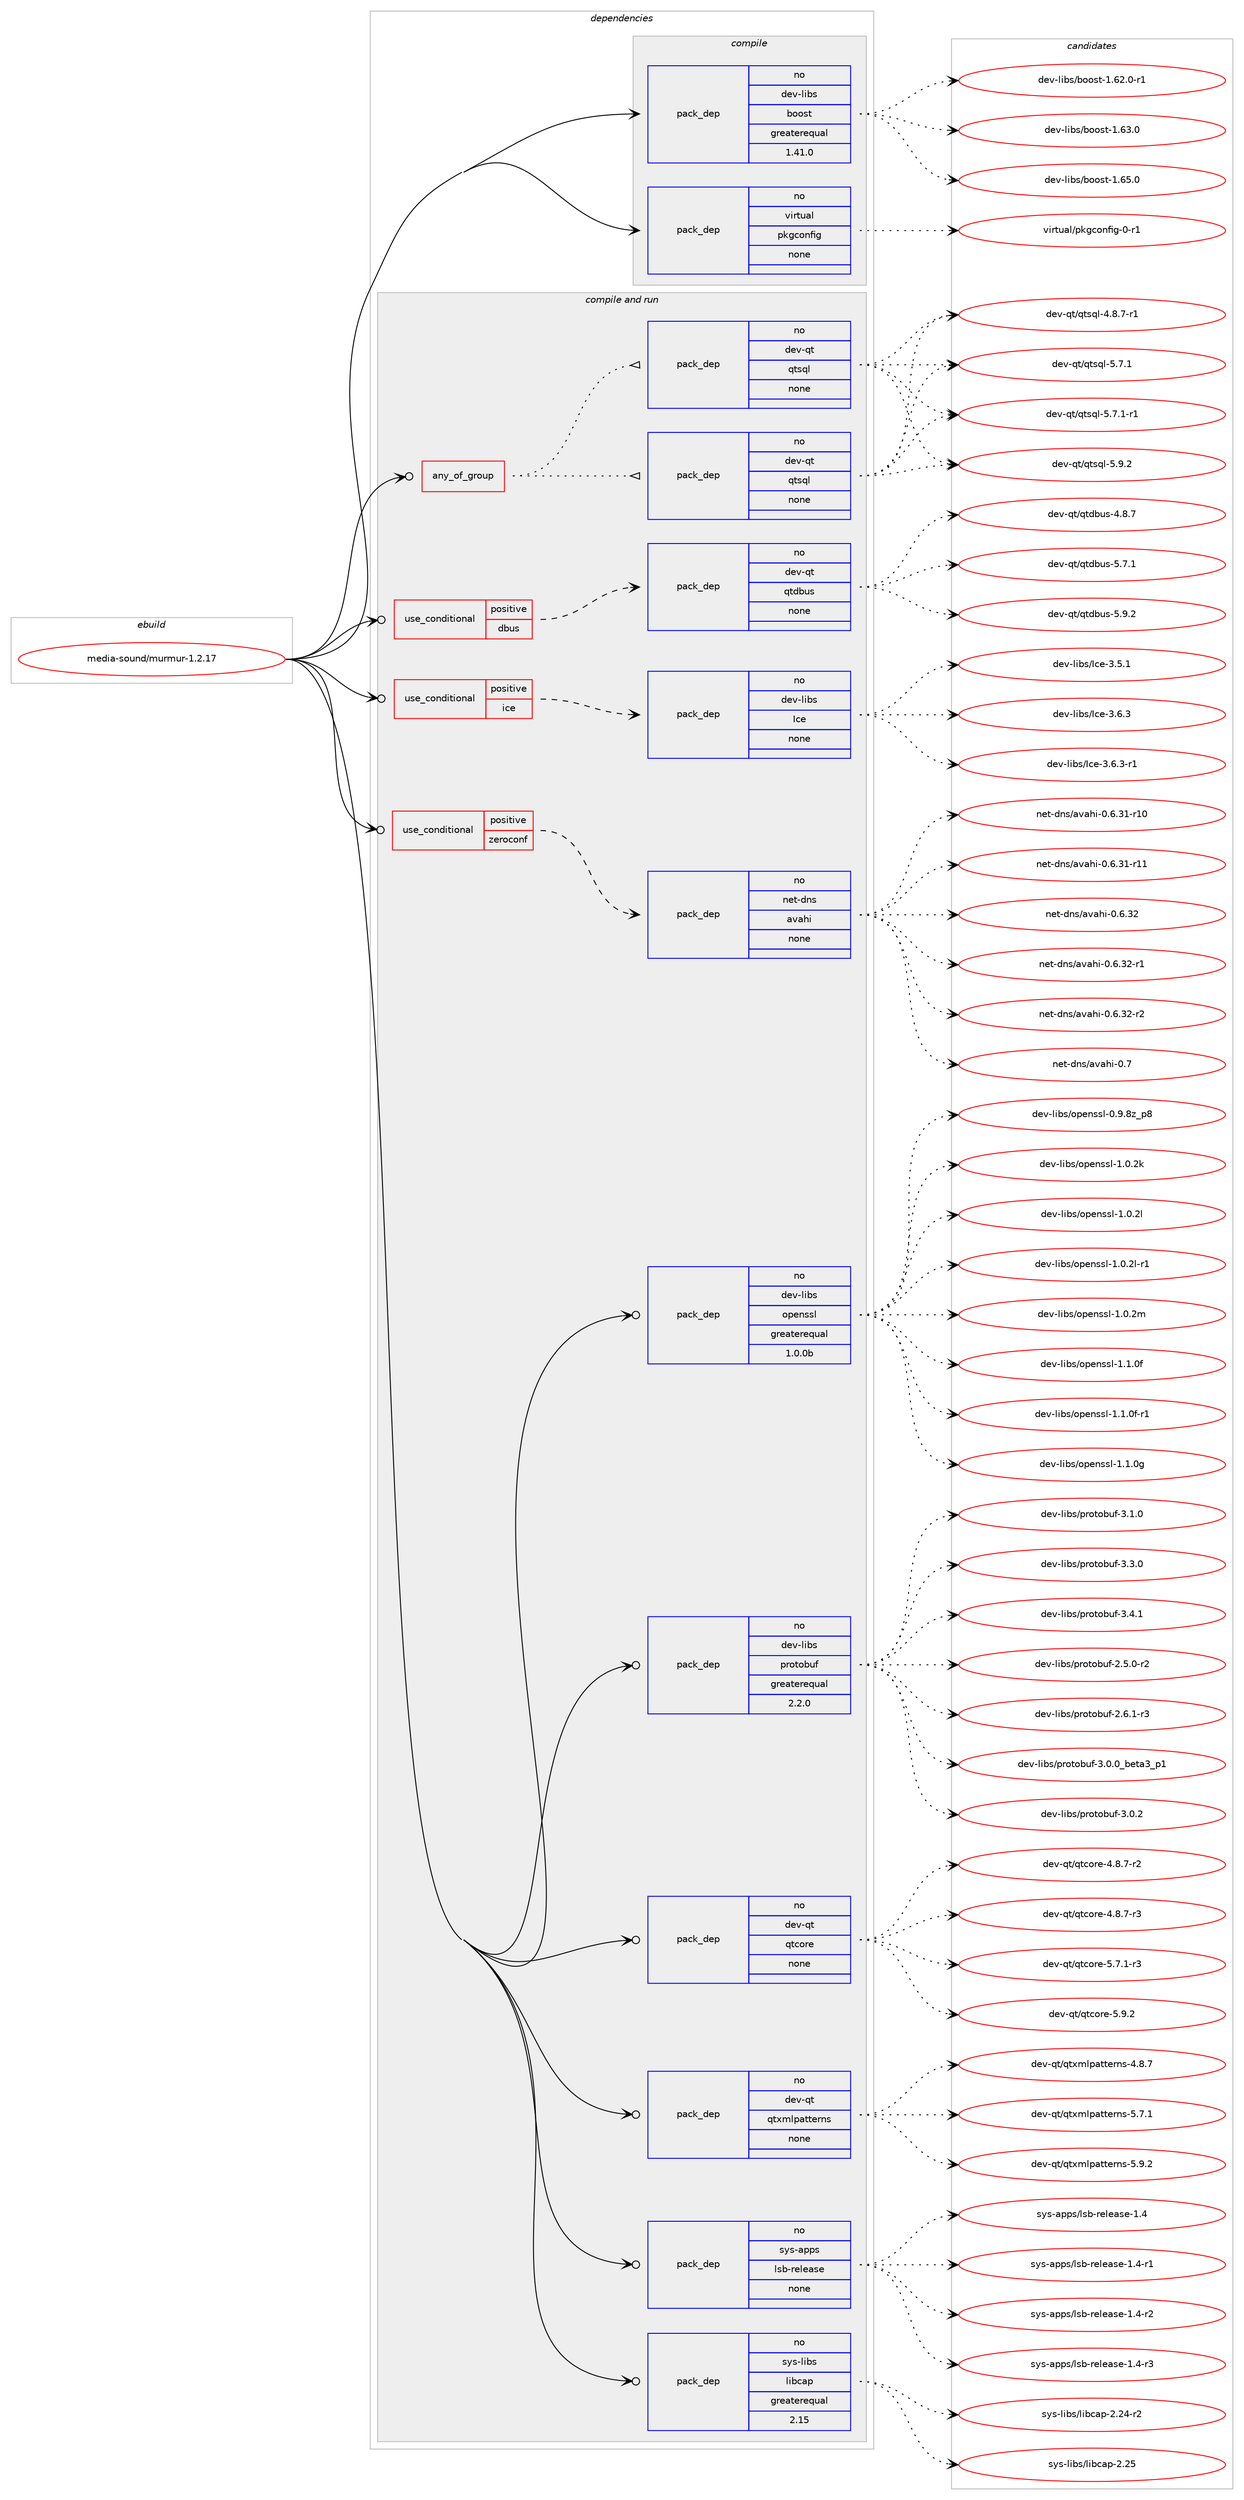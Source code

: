 digraph prolog {

# *************
# Graph options
# *************

newrank=true;
concentrate=true;
compound=true;
graph [rankdir=LR,fontname=Helvetica,fontsize=10,ranksep=1.5];#, ranksep=2.5, nodesep=0.2];
edge  [arrowhead=vee];
node  [fontname=Helvetica,fontsize=10];

# **********
# The ebuild
# **********

subgraph cluster_leftcol {
color=gray;
rank=same;
label=<<i>ebuild</i>>;
id [label="media-sound/murmur-1.2.17", color=red, width=4, href="../media-sound/murmur-1.2.17.svg"];
}

# ****************
# The dependencies
# ****************

subgraph cluster_midcol {
color=gray;
label=<<i>dependencies</i>>;
subgraph cluster_compile {
fillcolor="#eeeeee";
style=filled;
label=<<i>compile</i>>;
subgraph pack283707 {
dependency384216 [label=<<TABLE BORDER="0" CELLBORDER="1" CELLSPACING="0" CELLPADDING="4" WIDTH="220"><TR><TD ROWSPAN="6" CELLPADDING="30">pack_dep</TD></TR><TR><TD WIDTH="110">no</TD></TR><TR><TD>dev-libs</TD></TR><TR><TD>boost</TD></TR><TR><TD>greaterequal</TD></TR><TR><TD>1.41.0</TD></TR></TABLE>>, shape=none, color=blue];
}
id:e -> dependency384216:w [weight=20,style="solid",arrowhead="vee"];
subgraph pack283708 {
dependency384217 [label=<<TABLE BORDER="0" CELLBORDER="1" CELLSPACING="0" CELLPADDING="4" WIDTH="220"><TR><TD ROWSPAN="6" CELLPADDING="30">pack_dep</TD></TR><TR><TD WIDTH="110">no</TD></TR><TR><TD>virtual</TD></TR><TR><TD>pkgconfig</TD></TR><TR><TD>none</TD></TR><TR><TD></TD></TR></TABLE>>, shape=none, color=blue];
}
id:e -> dependency384217:w [weight=20,style="solid",arrowhead="vee"];
}
subgraph cluster_compileandrun {
fillcolor="#eeeeee";
style=filled;
label=<<i>compile and run</i>>;
subgraph any6036 {
dependency384218 [label=<<TABLE BORDER="0" CELLBORDER="1" CELLSPACING="0" CELLPADDING="4"><TR><TD CELLPADDING="10">any_of_group</TD></TR></TABLE>>, shape=none, color=red];subgraph pack283709 {
dependency384219 [label=<<TABLE BORDER="0" CELLBORDER="1" CELLSPACING="0" CELLPADDING="4" WIDTH="220"><TR><TD ROWSPAN="6" CELLPADDING="30">pack_dep</TD></TR><TR><TD WIDTH="110">no</TD></TR><TR><TD>dev-qt</TD></TR><TR><TD>qtsql</TD></TR><TR><TD>none</TD></TR><TR><TD></TD></TR></TABLE>>, shape=none, color=blue];
}
dependency384218:e -> dependency384219:w [weight=20,style="dotted",arrowhead="oinv"];
subgraph pack283710 {
dependency384220 [label=<<TABLE BORDER="0" CELLBORDER="1" CELLSPACING="0" CELLPADDING="4" WIDTH="220"><TR><TD ROWSPAN="6" CELLPADDING="30">pack_dep</TD></TR><TR><TD WIDTH="110">no</TD></TR><TR><TD>dev-qt</TD></TR><TR><TD>qtsql</TD></TR><TR><TD>none</TD></TR><TR><TD></TD></TR></TABLE>>, shape=none, color=blue];
}
dependency384218:e -> dependency384220:w [weight=20,style="dotted",arrowhead="oinv"];
}
id:e -> dependency384218:w [weight=20,style="solid",arrowhead="odotvee"];
subgraph cond94310 {
dependency384221 [label=<<TABLE BORDER="0" CELLBORDER="1" CELLSPACING="0" CELLPADDING="4"><TR><TD ROWSPAN="3" CELLPADDING="10">use_conditional</TD></TR><TR><TD>positive</TD></TR><TR><TD>dbus</TD></TR></TABLE>>, shape=none, color=red];
subgraph pack283711 {
dependency384222 [label=<<TABLE BORDER="0" CELLBORDER="1" CELLSPACING="0" CELLPADDING="4" WIDTH="220"><TR><TD ROWSPAN="6" CELLPADDING="30">pack_dep</TD></TR><TR><TD WIDTH="110">no</TD></TR><TR><TD>dev-qt</TD></TR><TR><TD>qtdbus</TD></TR><TR><TD>none</TD></TR><TR><TD></TD></TR></TABLE>>, shape=none, color=blue];
}
dependency384221:e -> dependency384222:w [weight=20,style="dashed",arrowhead="vee"];
}
id:e -> dependency384221:w [weight=20,style="solid",arrowhead="odotvee"];
subgraph cond94311 {
dependency384223 [label=<<TABLE BORDER="0" CELLBORDER="1" CELLSPACING="0" CELLPADDING="4"><TR><TD ROWSPAN="3" CELLPADDING="10">use_conditional</TD></TR><TR><TD>positive</TD></TR><TR><TD>ice</TD></TR></TABLE>>, shape=none, color=red];
subgraph pack283712 {
dependency384224 [label=<<TABLE BORDER="0" CELLBORDER="1" CELLSPACING="0" CELLPADDING="4" WIDTH="220"><TR><TD ROWSPAN="6" CELLPADDING="30">pack_dep</TD></TR><TR><TD WIDTH="110">no</TD></TR><TR><TD>dev-libs</TD></TR><TR><TD>Ice</TD></TR><TR><TD>none</TD></TR><TR><TD></TD></TR></TABLE>>, shape=none, color=blue];
}
dependency384223:e -> dependency384224:w [weight=20,style="dashed",arrowhead="vee"];
}
id:e -> dependency384223:w [weight=20,style="solid",arrowhead="odotvee"];
subgraph cond94312 {
dependency384225 [label=<<TABLE BORDER="0" CELLBORDER="1" CELLSPACING="0" CELLPADDING="4"><TR><TD ROWSPAN="3" CELLPADDING="10">use_conditional</TD></TR><TR><TD>positive</TD></TR><TR><TD>zeroconf</TD></TR></TABLE>>, shape=none, color=red];
subgraph pack283713 {
dependency384226 [label=<<TABLE BORDER="0" CELLBORDER="1" CELLSPACING="0" CELLPADDING="4" WIDTH="220"><TR><TD ROWSPAN="6" CELLPADDING="30">pack_dep</TD></TR><TR><TD WIDTH="110">no</TD></TR><TR><TD>net-dns</TD></TR><TR><TD>avahi</TD></TR><TR><TD>none</TD></TR><TR><TD></TD></TR></TABLE>>, shape=none, color=blue];
}
dependency384225:e -> dependency384226:w [weight=20,style="dashed",arrowhead="vee"];
}
id:e -> dependency384225:w [weight=20,style="solid",arrowhead="odotvee"];
subgraph pack283714 {
dependency384227 [label=<<TABLE BORDER="0" CELLBORDER="1" CELLSPACING="0" CELLPADDING="4" WIDTH="220"><TR><TD ROWSPAN="6" CELLPADDING="30">pack_dep</TD></TR><TR><TD WIDTH="110">no</TD></TR><TR><TD>dev-libs</TD></TR><TR><TD>openssl</TD></TR><TR><TD>greaterequal</TD></TR><TR><TD>1.0.0b</TD></TR></TABLE>>, shape=none, color=blue];
}
id:e -> dependency384227:w [weight=20,style="solid",arrowhead="odotvee"];
subgraph pack283715 {
dependency384228 [label=<<TABLE BORDER="0" CELLBORDER="1" CELLSPACING="0" CELLPADDING="4" WIDTH="220"><TR><TD ROWSPAN="6" CELLPADDING="30">pack_dep</TD></TR><TR><TD WIDTH="110">no</TD></TR><TR><TD>dev-libs</TD></TR><TR><TD>protobuf</TD></TR><TR><TD>greaterequal</TD></TR><TR><TD>2.2.0</TD></TR></TABLE>>, shape=none, color=blue];
}
id:e -> dependency384228:w [weight=20,style="solid",arrowhead="odotvee"];
subgraph pack283716 {
dependency384229 [label=<<TABLE BORDER="0" CELLBORDER="1" CELLSPACING="0" CELLPADDING="4" WIDTH="220"><TR><TD ROWSPAN="6" CELLPADDING="30">pack_dep</TD></TR><TR><TD WIDTH="110">no</TD></TR><TR><TD>dev-qt</TD></TR><TR><TD>qtcore</TD></TR><TR><TD>none</TD></TR><TR><TD></TD></TR></TABLE>>, shape=none, color=blue];
}
id:e -> dependency384229:w [weight=20,style="solid",arrowhead="odotvee"];
subgraph pack283717 {
dependency384230 [label=<<TABLE BORDER="0" CELLBORDER="1" CELLSPACING="0" CELLPADDING="4" WIDTH="220"><TR><TD ROWSPAN="6" CELLPADDING="30">pack_dep</TD></TR><TR><TD WIDTH="110">no</TD></TR><TR><TD>dev-qt</TD></TR><TR><TD>qtxmlpatterns</TD></TR><TR><TD>none</TD></TR><TR><TD></TD></TR></TABLE>>, shape=none, color=blue];
}
id:e -> dependency384230:w [weight=20,style="solid",arrowhead="odotvee"];
subgraph pack283718 {
dependency384231 [label=<<TABLE BORDER="0" CELLBORDER="1" CELLSPACING="0" CELLPADDING="4" WIDTH="220"><TR><TD ROWSPAN="6" CELLPADDING="30">pack_dep</TD></TR><TR><TD WIDTH="110">no</TD></TR><TR><TD>sys-apps</TD></TR><TR><TD>lsb-release</TD></TR><TR><TD>none</TD></TR><TR><TD></TD></TR></TABLE>>, shape=none, color=blue];
}
id:e -> dependency384231:w [weight=20,style="solid",arrowhead="odotvee"];
subgraph pack283719 {
dependency384232 [label=<<TABLE BORDER="0" CELLBORDER="1" CELLSPACING="0" CELLPADDING="4" WIDTH="220"><TR><TD ROWSPAN="6" CELLPADDING="30">pack_dep</TD></TR><TR><TD WIDTH="110">no</TD></TR><TR><TD>sys-libs</TD></TR><TR><TD>libcap</TD></TR><TR><TD>greaterequal</TD></TR><TR><TD>2.15</TD></TR></TABLE>>, shape=none, color=blue];
}
id:e -> dependency384232:w [weight=20,style="solid",arrowhead="odotvee"];
}
subgraph cluster_run {
fillcolor="#eeeeee";
style=filled;
label=<<i>run</i>>;
}
}

# **************
# The candidates
# **************

subgraph cluster_choices {
rank=same;
color=gray;
label=<<i>candidates</i>>;

subgraph choice283707 {
color=black;
nodesep=1;
choice10010111845108105981154798111111115116454946545046484511449 [label="dev-libs/boost-1.62.0-r1", color=red, width=4,href="../dev-libs/boost-1.62.0-r1.svg"];
choice1001011184510810598115479811111111511645494654514648 [label="dev-libs/boost-1.63.0", color=red, width=4,href="../dev-libs/boost-1.63.0.svg"];
choice1001011184510810598115479811111111511645494654534648 [label="dev-libs/boost-1.65.0", color=red, width=4,href="../dev-libs/boost-1.65.0.svg"];
dependency384216:e -> choice10010111845108105981154798111111115116454946545046484511449:w [style=dotted,weight="100"];
dependency384216:e -> choice1001011184510810598115479811111111511645494654514648:w [style=dotted,weight="100"];
dependency384216:e -> choice1001011184510810598115479811111111511645494654534648:w [style=dotted,weight="100"];
}
subgraph choice283708 {
color=black;
nodesep=1;
choice11810511411611797108471121071039911111010210510345484511449 [label="virtual/pkgconfig-0-r1", color=red, width=4,href="../virtual/pkgconfig-0-r1.svg"];
dependency384217:e -> choice11810511411611797108471121071039911111010210510345484511449:w [style=dotted,weight="100"];
}
subgraph choice283709 {
color=black;
nodesep=1;
choice10010111845113116471131161151131084552465646554511449 [label="dev-qt/qtsql-4.8.7-r1", color=red, width=4,href="../dev-qt/qtsql-4.8.7-r1.svg"];
choice1001011184511311647113116115113108455346554649 [label="dev-qt/qtsql-5.7.1", color=red, width=4,href="../dev-qt/qtsql-5.7.1.svg"];
choice10010111845113116471131161151131084553465546494511449 [label="dev-qt/qtsql-5.7.1-r1", color=red, width=4,href="../dev-qt/qtsql-5.7.1-r1.svg"];
choice1001011184511311647113116115113108455346574650 [label="dev-qt/qtsql-5.9.2", color=red, width=4,href="../dev-qt/qtsql-5.9.2.svg"];
dependency384219:e -> choice10010111845113116471131161151131084552465646554511449:w [style=dotted,weight="100"];
dependency384219:e -> choice1001011184511311647113116115113108455346554649:w [style=dotted,weight="100"];
dependency384219:e -> choice10010111845113116471131161151131084553465546494511449:w [style=dotted,weight="100"];
dependency384219:e -> choice1001011184511311647113116115113108455346574650:w [style=dotted,weight="100"];
}
subgraph choice283710 {
color=black;
nodesep=1;
choice10010111845113116471131161151131084552465646554511449 [label="dev-qt/qtsql-4.8.7-r1", color=red, width=4,href="../dev-qt/qtsql-4.8.7-r1.svg"];
choice1001011184511311647113116115113108455346554649 [label="dev-qt/qtsql-5.7.1", color=red, width=4,href="../dev-qt/qtsql-5.7.1.svg"];
choice10010111845113116471131161151131084553465546494511449 [label="dev-qt/qtsql-5.7.1-r1", color=red, width=4,href="../dev-qt/qtsql-5.7.1-r1.svg"];
choice1001011184511311647113116115113108455346574650 [label="dev-qt/qtsql-5.9.2", color=red, width=4,href="../dev-qt/qtsql-5.9.2.svg"];
dependency384220:e -> choice10010111845113116471131161151131084552465646554511449:w [style=dotted,weight="100"];
dependency384220:e -> choice1001011184511311647113116115113108455346554649:w [style=dotted,weight="100"];
dependency384220:e -> choice10010111845113116471131161151131084553465546494511449:w [style=dotted,weight="100"];
dependency384220:e -> choice1001011184511311647113116115113108455346574650:w [style=dotted,weight="100"];
}
subgraph choice283711 {
color=black;
nodesep=1;
choice100101118451131164711311610098117115455246564655 [label="dev-qt/qtdbus-4.8.7", color=red, width=4,href="../dev-qt/qtdbus-4.8.7.svg"];
choice100101118451131164711311610098117115455346554649 [label="dev-qt/qtdbus-5.7.1", color=red, width=4,href="../dev-qt/qtdbus-5.7.1.svg"];
choice100101118451131164711311610098117115455346574650 [label="dev-qt/qtdbus-5.9.2", color=red, width=4,href="../dev-qt/qtdbus-5.9.2.svg"];
dependency384222:e -> choice100101118451131164711311610098117115455246564655:w [style=dotted,weight="100"];
dependency384222:e -> choice100101118451131164711311610098117115455346554649:w [style=dotted,weight="100"];
dependency384222:e -> choice100101118451131164711311610098117115455346574650:w [style=dotted,weight="100"];
}
subgraph choice283712 {
color=black;
nodesep=1;
choice1001011184510810598115477399101455146534649 [label="dev-libs/Ice-3.5.1", color=red, width=4,href="../dev-libs/Ice-3.5.1.svg"];
choice1001011184510810598115477399101455146544651 [label="dev-libs/Ice-3.6.3", color=red, width=4,href="../dev-libs/Ice-3.6.3.svg"];
choice10010111845108105981154773991014551465446514511449 [label="dev-libs/Ice-3.6.3-r1", color=red, width=4,href="../dev-libs/Ice-3.6.3-r1.svg"];
dependency384224:e -> choice1001011184510810598115477399101455146534649:w [style=dotted,weight="100"];
dependency384224:e -> choice1001011184510810598115477399101455146544651:w [style=dotted,weight="100"];
dependency384224:e -> choice10010111845108105981154773991014551465446514511449:w [style=dotted,weight="100"];
}
subgraph choice283713 {
color=black;
nodesep=1;
choice1101011164510011011547971189710410545484654465149451144948 [label="net-dns/avahi-0.6.31-r10", color=red, width=4,href="../net-dns/avahi-0.6.31-r10.svg"];
choice1101011164510011011547971189710410545484654465149451144949 [label="net-dns/avahi-0.6.31-r11", color=red, width=4,href="../net-dns/avahi-0.6.31-r11.svg"];
choice1101011164510011011547971189710410545484654465150 [label="net-dns/avahi-0.6.32", color=red, width=4,href="../net-dns/avahi-0.6.32.svg"];
choice11010111645100110115479711897104105454846544651504511449 [label="net-dns/avahi-0.6.32-r1", color=red, width=4,href="../net-dns/avahi-0.6.32-r1.svg"];
choice11010111645100110115479711897104105454846544651504511450 [label="net-dns/avahi-0.6.32-r2", color=red, width=4,href="../net-dns/avahi-0.6.32-r2.svg"];
choice1101011164510011011547971189710410545484655 [label="net-dns/avahi-0.7", color=red, width=4,href="../net-dns/avahi-0.7.svg"];
dependency384226:e -> choice1101011164510011011547971189710410545484654465149451144948:w [style=dotted,weight="100"];
dependency384226:e -> choice1101011164510011011547971189710410545484654465149451144949:w [style=dotted,weight="100"];
dependency384226:e -> choice1101011164510011011547971189710410545484654465150:w [style=dotted,weight="100"];
dependency384226:e -> choice11010111645100110115479711897104105454846544651504511449:w [style=dotted,weight="100"];
dependency384226:e -> choice11010111645100110115479711897104105454846544651504511450:w [style=dotted,weight="100"];
dependency384226:e -> choice1101011164510011011547971189710410545484655:w [style=dotted,weight="100"];
}
subgraph choice283714 {
color=black;
nodesep=1;
choice1001011184510810598115471111121011101151151084548465746561229511256 [label="dev-libs/openssl-0.9.8z_p8", color=red, width=4,href="../dev-libs/openssl-0.9.8z_p8.svg"];
choice100101118451081059811547111112101110115115108454946484650107 [label="dev-libs/openssl-1.0.2k", color=red, width=4,href="../dev-libs/openssl-1.0.2k.svg"];
choice100101118451081059811547111112101110115115108454946484650108 [label="dev-libs/openssl-1.0.2l", color=red, width=4,href="../dev-libs/openssl-1.0.2l.svg"];
choice1001011184510810598115471111121011101151151084549464846501084511449 [label="dev-libs/openssl-1.0.2l-r1", color=red, width=4,href="../dev-libs/openssl-1.0.2l-r1.svg"];
choice100101118451081059811547111112101110115115108454946484650109 [label="dev-libs/openssl-1.0.2m", color=red, width=4,href="../dev-libs/openssl-1.0.2m.svg"];
choice100101118451081059811547111112101110115115108454946494648102 [label="dev-libs/openssl-1.1.0f", color=red, width=4,href="../dev-libs/openssl-1.1.0f.svg"];
choice1001011184510810598115471111121011101151151084549464946481024511449 [label="dev-libs/openssl-1.1.0f-r1", color=red, width=4,href="../dev-libs/openssl-1.1.0f-r1.svg"];
choice100101118451081059811547111112101110115115108454946494648103 [label="dev-libs/openssl-1.1.0g", color=red, width=4,href="../dev-libs/openssl-1.1.0g.svg"];
dependency384227:e -> choice1001011184510810598115471111121011101151151084548465746561229511256:w [style=dotted,weight="100"];
dependency384227:e -> choice100101118451081059811547111112101110115115108454946484650107:w [style=dotted,weight="100"];
dependency384227:e -> choice100101118451081059811547111112101110115115108454946484650108:w [style=dotted,weight="100"];
dependency384227:e -> choice1001011184510810598115471111121011101151151084549464846501084511449:w [style=dotted,weight="100"];
dependency384227:e -> choice100101118451081059811547111112101110115115108454946484650109:w [style=dotted,weight="100"];
dependency384227:e -> choice100101118451081059811547111112101110115115108454946494648102:w [style=dotted,weight="100"];
dependency384227:e -> choice1001011184510810598115471111121011101151151084549464946481024511449:w [style=dotted,weight="100"];
dependency384227:e -> choice100101118451081059811547111112101110115115108454946494648103:w [style=dotted,weight="100"];
}
subgraph choice283715 {
color=black;
nodesep=1;
choice100101118451081059811547112114111116111981171024550465346484511450 [label="dev-libs/protobuf-2.5.0-r2", color=red, width=4,href="../dev-libs/protobuf-2.5.0-r2.svg"];
choice100101118451081059811547112114111116111981171024550465446494511451 [label="dev-libs/protobuf-2.6.1-r3", color=red, width=4,href="../dev-libs/protobuf-2.6.1-r3.svg"];
choice10010111845108105981154711211411111611198117102455146484648959810111697519511249 [label="dev-libs/protobuf-3.0.0_beta3_p1", color=red, width=4,href="../dev-libs/protobuf-3.0.0_beta3_p1.svg"];
choice10010111845108105981154711211411111611198117102455146484650 [label="dev-libs/protobuf-3.0.2", color=red, width=4,href="../dev-libs/protobuf-3.0.2.svg"];
choice10010111845108105981154711211411111611198117102455146494648 [label="dev-libs/protobuf-3.1.0", color=red, width=4,href="../dev-libs/protobuf-3.1.0.svg"];
choice10010111845108105981154711211411111611198117102455146514648 [label="dev-libs/protobuf-3.3.0", color=red, width=4,href="../dev-libs/protobuf-3.3.0.svg"];
choice10010111845108105981154711211411111611198117102455146524649 [label="dev-libs/protobuf-3.4.1", color=red, width=4,href="../dev-libs/protobuf-3.4.1.svg"];
dependency384228:e -> choice100101118451081059811547112114111116111981171024550465346484511450:w [style=dotted,weight="100"];
dependency384228:e -> choice100101118451081059811547112114111116111981171024550465446494511451:w [style=dotted,weight="100"];
dependency384228:e -> choice10010111845108105981154711211411111611198117102455146484648959810111697519511249:w [style=dotted,weight="100"];
dependency384228:e -> choice10010111845108105981154711211411111611198117102455146484650:w [style=dotted,weight="100"];
dependency384228:e -> choice10010111845108105981154711211411111611198117102455146494648:w [style=dotted,weight="100"];
dependency384228:e -> choice10010111845108105981154711211411111611198117102455146514648:w [style=dotted,weight="100"];
dependency384228:e -> choice10010111845108105981154711211411111611198117102455146524649:w [style=dotted,weight="100"];
}
subgraph choice283716 {
color=black;
nodesep=1;
choice1001011184511311647113116991111141014552465646554511450 [label="dev-qt/qtcore-4.8.7-r2", color=red, width=4,href="../dev-qt/qtcore-4.8.7-r2.svg"];
choice1001011184511311647113116991111141014552465646554511451 [label="dev-qt/qtcore-4.8.7-r3", color=red, width=4,href="../dev-qt/qtcore-4.8.7-r3.svg"];
choice1001011184511311647113116991111141014553465546494511451 [label="dev-qt/qtcore-5.7.1-r3", color=red, width=4,href="../dev-qt/qtcore-5.7.1-r3.svg"];
choice100101118451131164711311699111114101455346574650 [label="dev-qt/qtcore-5.9.2", color=red, width=4,href="../dev-qt/qtcore-5.9.2.svg"];
dependency384229:e -> choice1001011184511311647113116991111141014552465646554511450:w [style=dotted,weight="100"];
dependency384229:e -> choice1001011184511311647113116991111141014552465646554511451:w [style=dotted,weight="100"];
dependency384229:e -> choice1001011184511311647113116991111141014553465546494511451:w [style=dotted,weight="100"];
dependency384229:e -> choice100101118451131164711311699111114101455346574650:w [style=dotted,weight="100"];
}
subgraph choice283717 {
color=black;
nodesep=1;
choice100101118451131164711311612010910811297116116101114110115455246564655 [label="dev-qt/qtxmlpatterns-4.8.7", color=red, width=4,href="../dev-qt/qtxmlpatterns-4.8.7.svg"];
choice100101118451131164711311612010910811297116116101114110115455346554649 [label="dev-qt/qtxmlpatterns-5.7.1", color=red, width=4,href="../dev-qt/qtxmlpatterns-5.7.1.svg"];
choice100101118451131164711311612010910811297116116101114110115455346574650 [label="dev-qt/qtxmlpatterns-5.9.2", color=red, width=4,href="../dev-qt/qtxmlpatterns-5.9.2.svg"];
dependency384230:e -> choice100101118451131164711311612010910811297116116101114110115455246564655:w [style=dotted,weight="100"];
dependency384230:e -> choice100101118451131164711311612010910811297116116101114110115455346554649:w [style=dotted,weight="100"];
dependency384230:e -> choice100101118451131164711311612010910811297116116101114110115455346574650:w [style=dotted,weight="100"];
}
subgraph choice283718 {
color=black;
nodesep=1;
choice11512111545971121121154710811598451141011081019711510145494652 [label="sys-apps/lsb-release-1.4", color=red, width=4,href="../sys-apps/lsb-release-1.4.svg"];
choice115121115459711211211547108115984511410110810197115101454946524511449 [label="sys-apps/lsb-release-1.4-r1", color=red, width=4,href="../sys-apps/lsb-release-1.4-r1.svg"];
choice115121115459711211211547108115984511410110810197115101454946524511450 [label="sys-apps/lsb-release-1.4-r2", color=red, width=4,href="../sys-apps/lsb-release-1.4-r2.svg"];
choice115121115459711211211547108115984511410110810197115101454946524511451 [label="sys-apps/lsb-release-1.4-r3", color=red, width=4,href="../sys-apps/lsb-release-1.4-r3.svg"];
dependency384231:e -> choice11512111545971121121154710811598451141011081019711510145494652:w [style=dotted,weight="100"];
dependency384231:e -> choice115121115459711211211547108115984511410110810197115101454946524511449:w [style=dotted,weight="100"];
dependency384231:e -> choice115121115459711211211547108115984511410110810197115101454946524511450:w [style=dotted,weight="100"];
dependency384231:e -> choice115121115459711211211547108115984511410110810197115101454946524511451:w [style=dotted,weight="100"];
}
subgraph choice283719 {
color=black;
nodesep=1;
choice11512111545108105981154710810598999711245504650524511450 [label="sys-libs/libcap-2.24-r2", color=red, width=4,href="../sys-libs/libcap-2.24-r2.svg"];
choice1151211154510810598115471081059899971124550465053 [label="sys-libs/libcap-2.25", color=red, width=4,href="../sys-libs/libcap-2.25.svg"];
dependency384232:e -> choice11512111545108105981154710810598999711245504650524511450:w [style=dotted,weight="100"];
dependency384232:e -> choice1151211154510810598115471081059899971124550465053:w [style=dotted,weight="100"];
}
}

}
